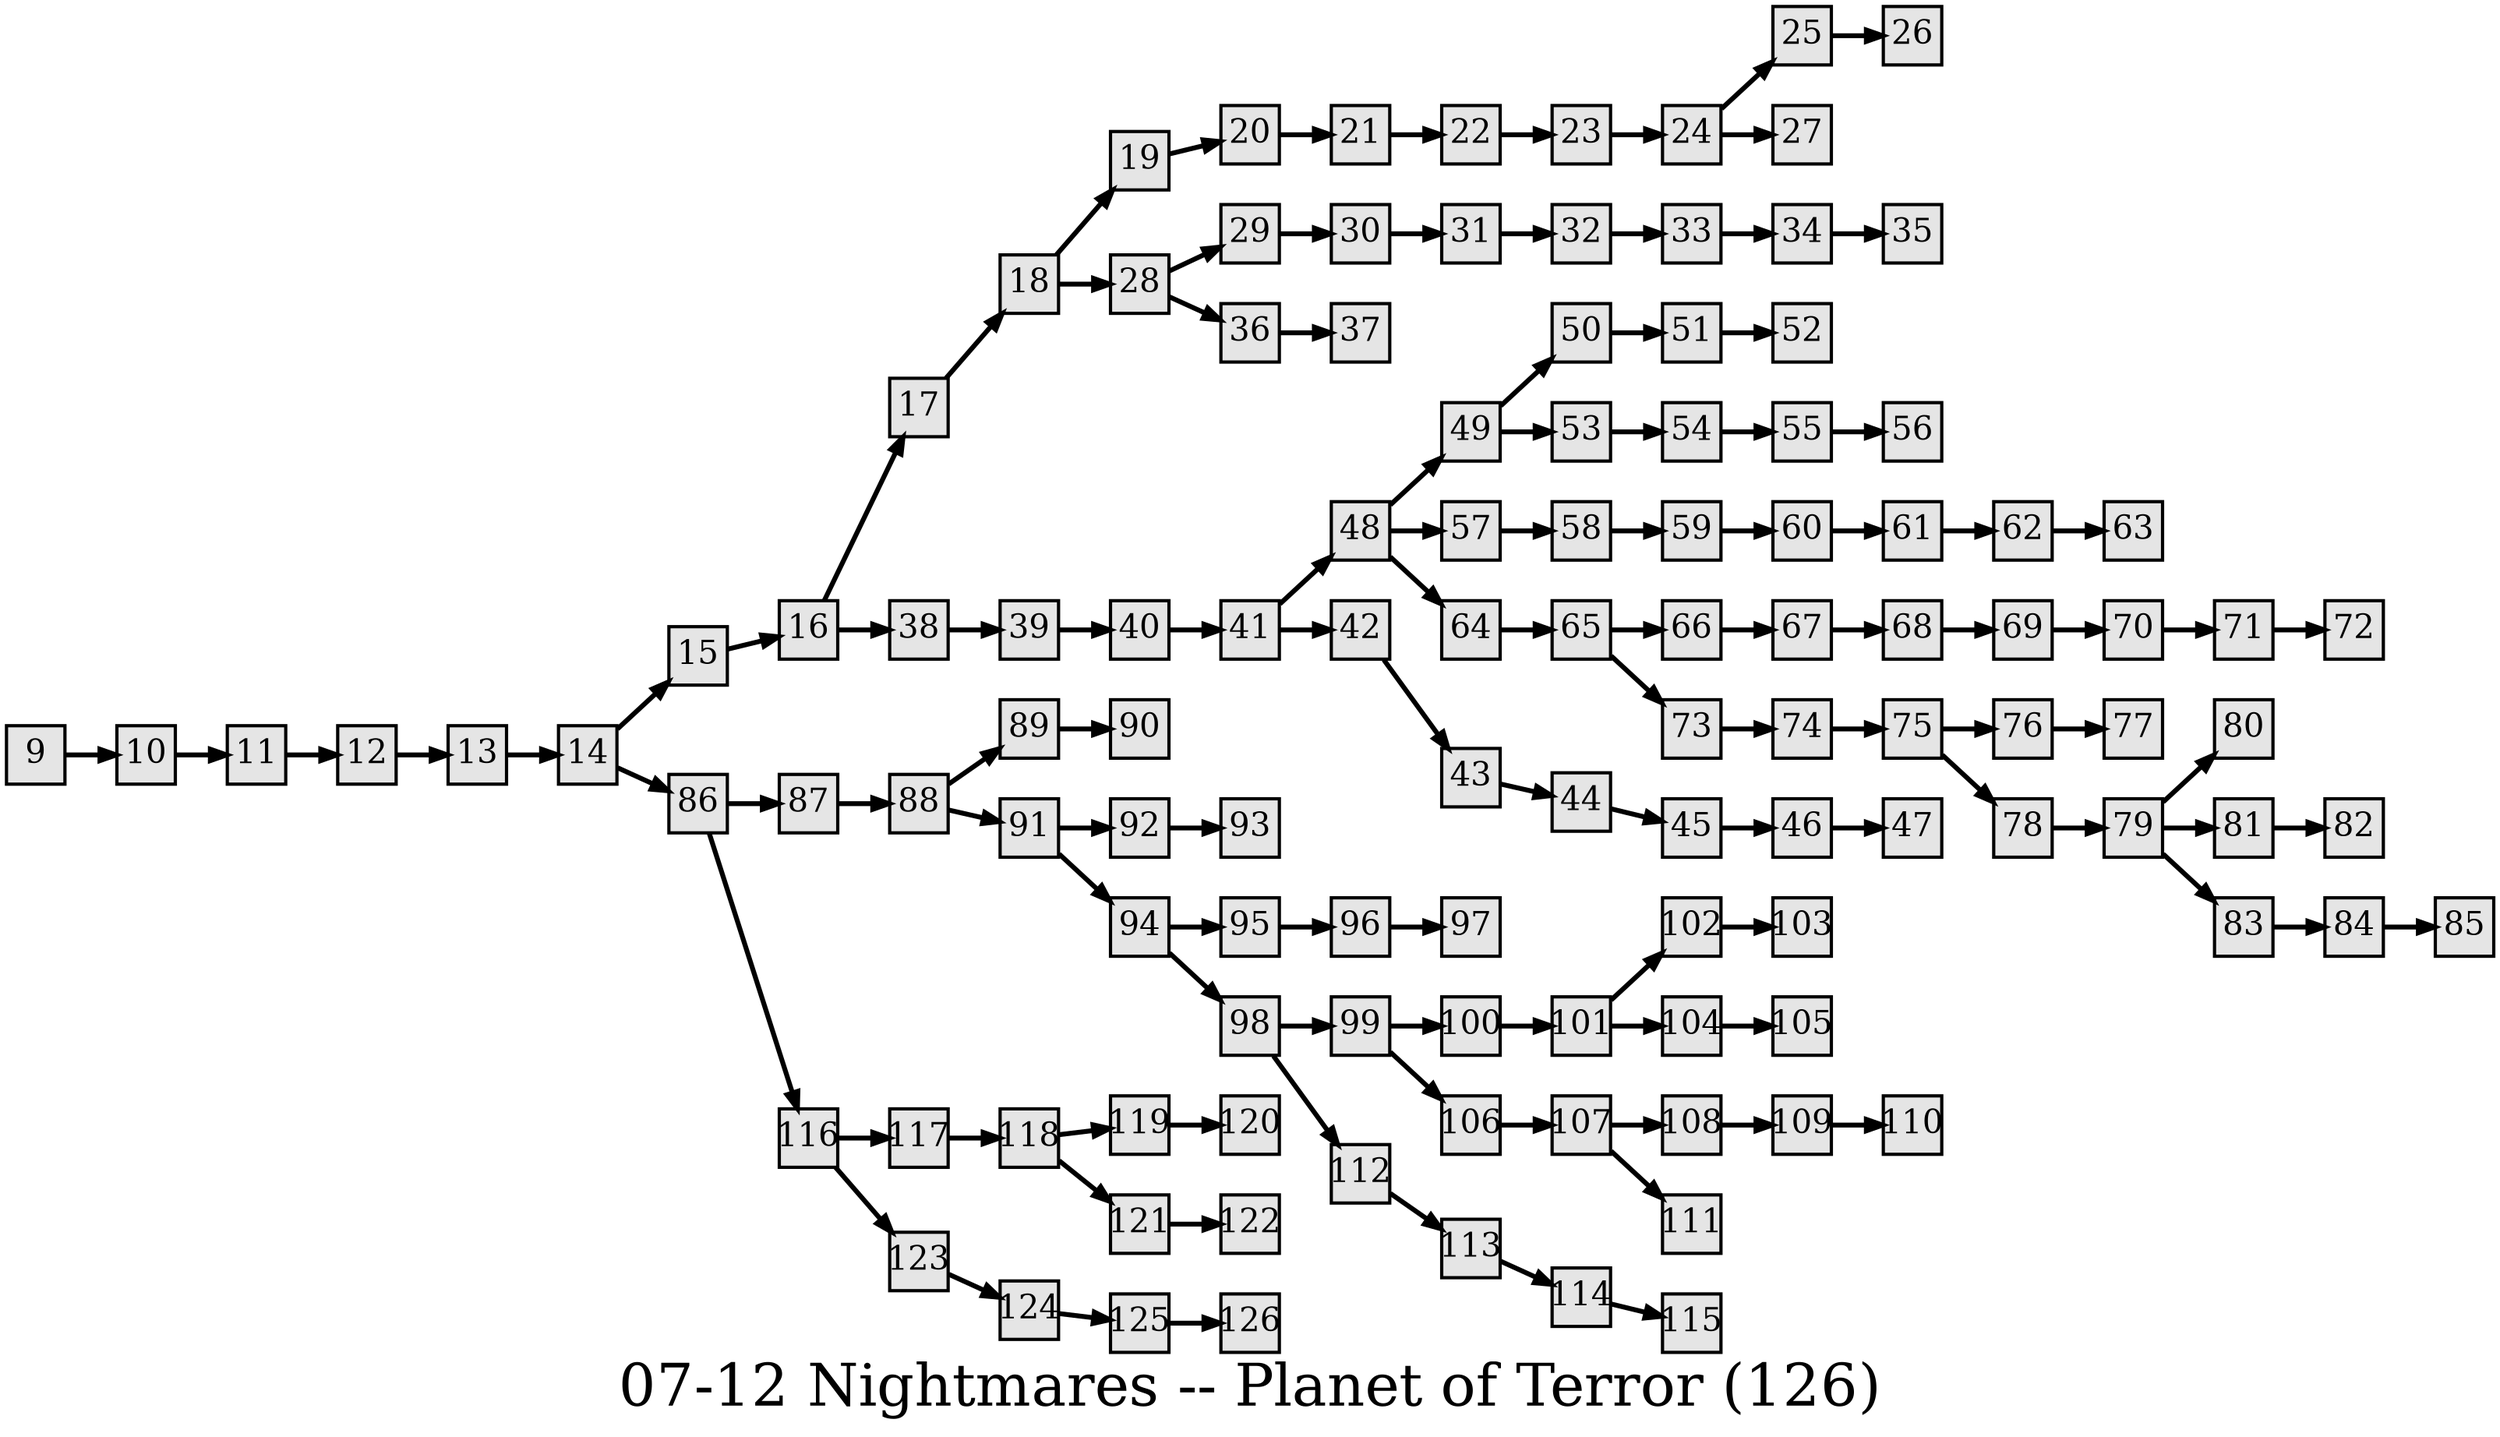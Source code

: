 digraph g{
  graph [ label="07-12 Nightmares -- Planet of Terror (126)" rankdir=LR, ordering=out, fontsize=36, nodesep="0.35", ranksep="0.45"];
  node  [shape=rect, penwidth=2, fontsize=20, style=filled, fillcolor=grey90, margin="0,0", labelfloat=true, regular=true, fixedsize=true];
  edge  [labelfloat=true, penwidth=3, fontsize=12];
  // ---;
  // group  : Katz;
  // id     :;
  // gbid   :;
  // series :;
  // title  :;
  // author :;
  // credit:;
  // - name : Rachael Grainger;
  // role : encoder;
  // date : 2017-08-17;
  // - name : Jeremy Douglass;
  // role : editor;
  // date : 2017-10-19;
  // render:;
  // - name   : small;
  // styles : gvStyles-small.txt;
  // engine : dot;
  // comment: >;
  
  // ---;
  
  // From | To | Label;
  
  9 -> 10;
  10 -> 11;
  11 -> 12;
  12 -> 13;
  13 -> 14;
  14 -> 15;
  14 -> 86;
  15 -> 16;
  16 -> 17;
  16 -> 38;
  17 -> 18;
  18 -> 19;
  18 -> 28;
  19 -> 20;
  20 -> 21;
  21 -> 22;
  22 -> 23;
  23 -> 24;
  24 -> 25;
  24 -> 27;
  25 -> 26;
  28 -> 29;
  28 -> 36;
  29 -> 30;
  30 -> 31;
  31 -> 32;
  32 -> 33;
  33 -> 34;
  34 -> 35;
  36 -> 37;
  38 -> 39;
  39 -> 40;
  40 -> 41;
  41 -> 48;
  41 -> 42;
  42 -> 43;
  43 -> 44;
  44 -> 45;
  45 -> 46;
  46 -> 47;
  48 -> 49;
  48 -> 57;
  48 -> 64;
  49 -> 50;
  49 -> 53;
  50 -> 51;
  51 -> 52;
  53 -> 54;
  54 -> 55;
  55 -> 56;
  57 -> 58;
  58 -> 59;
  59 -> 60;
  60 -> 61;
  61 -> 62;
  62 -> 63;
  64 -> 65;
  65 -> 66;
  65 -> 73;
  66 -> 67;
  67 -> 68;
  68 -> 69;
  69 -> 70;
  70 -> 71;
  71 -> 72;
  73 -> 74;
  74 -> 75;
  75 -> 76;
  75 -> 78;
  76 -> 77;
  78 -> 79;
  79 -> 80;
  79 -> 81;
  79 -> 83;
  81 -> 82;
  83 -> 84;
  84 -> 85;
  86 -> 87;
  86 -> 116;
  87 -> 88;
  88 -> 89;
  88 -> 91;
  89 -> 90;
  91 -> 92;
  91 -> 94;
  92 -> 93;
  94 -> 95;
  94 -> 98;
  95 -> 96;
  96 -> 97;
  98 -> 99;
  98 -> 112;
  99 -> 100;
  99 -> 106;
  100 -> 101;
  101 -> 102;
  101 -> 104;
  102 -> 103;
  104 -> 105;
  106 -> 107;
  107 -> 108;
  107 -> 111;
  108 -> 109;
  109 -> 110;
  112 -> 113;
  113 -> 114;
  114 -> 115;
  116 -> 117;
  116 -> 123;
  117 -> 118;
  118 -> 119;
  118 -> 121;
  119 -> 120;
  121 -> 122;
  123 -> 124;
  124 -> 125;
  125 -> 126;
}

